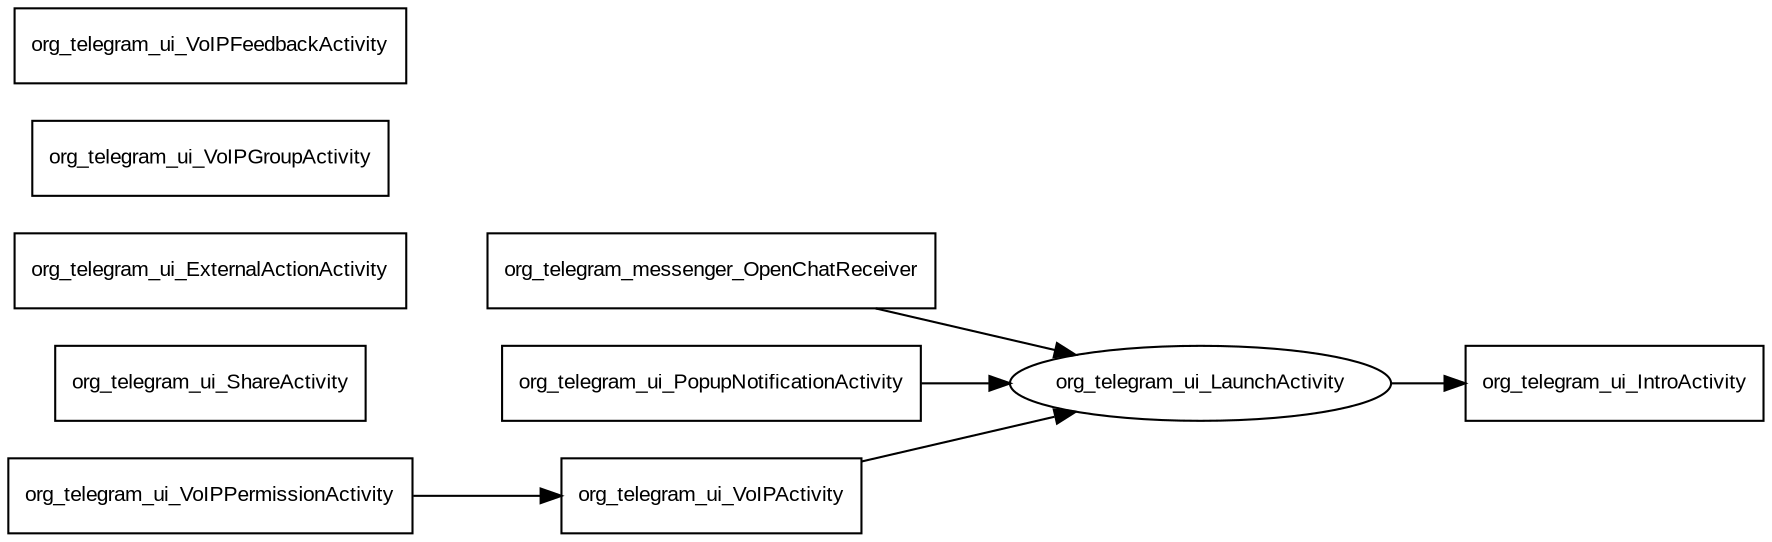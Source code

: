 digraph application_graph {
	rankdir = LR;
	node [	fontname = "Arial",
			fontsize = 10,
			shape = oval];
	org_telegram_ui_LaunchActivity;
	node [	fontname = "Arial",
			fontsize = 10,
			shape = box];
	org_telegram_ui_LaunchActivity -> org_telegram_ui_IntroActivity;
	org_telegram_ui_ShareActivity;
	org_telegram_ui_ExternalActionActivity;
	org_telegram_ui_IntroActivity;
	org_telegram_messenger_OpenChatReceiver -> org_telegram_ui_LaunchActivity;
	org_telegram_ui_PopupNotificationActivity -> org_telegram_ui_LaunchActivity;
	org_telegram_ui_VoIPActivity -> org_telegram_ui_LaunchActivity;
	org_telegram_ui_VoIPGroupActivity;
	org_telegram_ui_VoIPPermissionActivity -> org_telegram_ui_VoIPActivity;
	org_telegram_ui_VoIPFeedbackActivity;
}